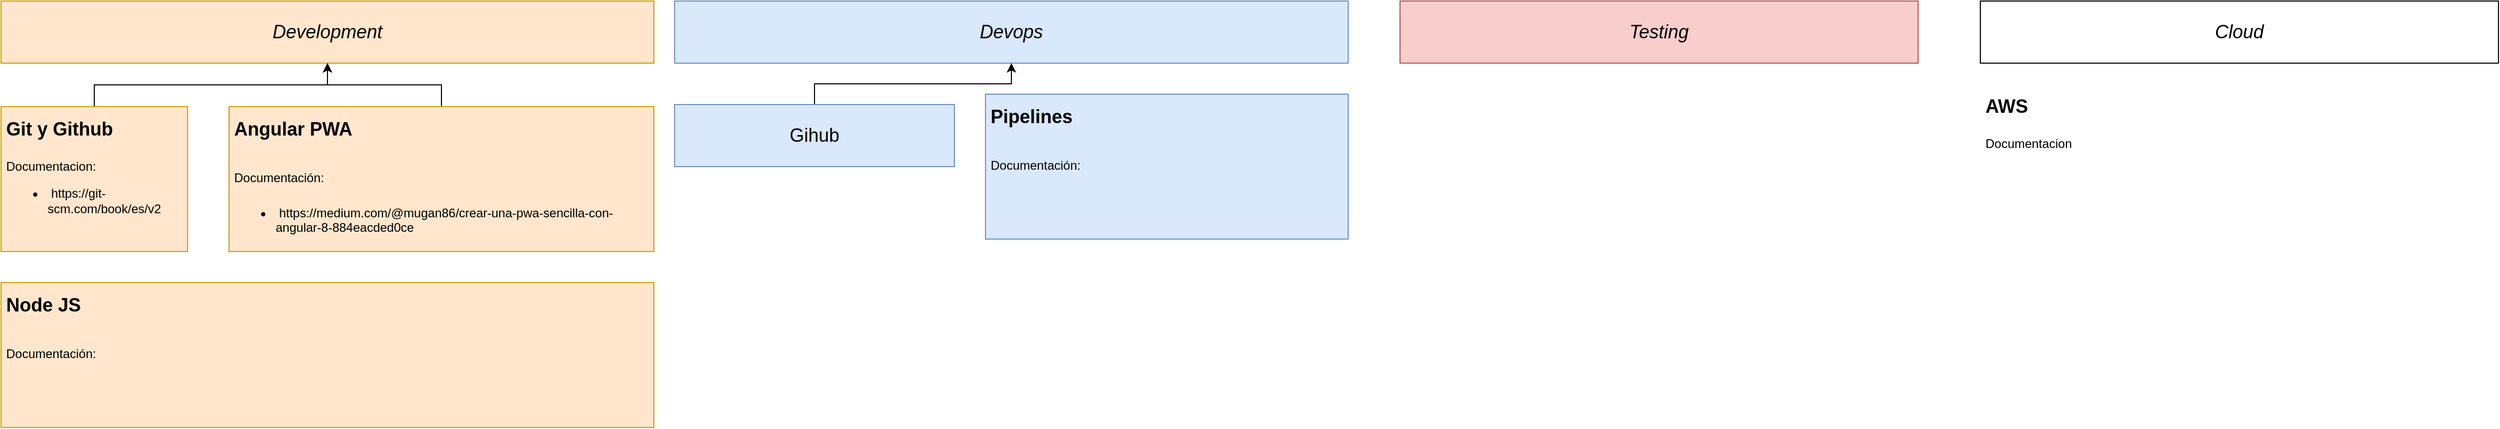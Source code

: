 <mxfile version="14.1.2" type="github" pages="2">
  <diagram id="YmT_-5XXrlfbfX3geV0W" name="Development roadmap">
    <mxGraphModel dx="868" dy="460" grid="1" gridSize="10" guides="1" tooltips="1" connect="1" arrows="1" fold="1" page="1" pageScale="1" pageWidth="2000" pageHeight="2000" math="0" shadow="0">
      <root>
        <mxCell id="0" />
        <mxCell id="1" parent="0" />
        <mxCell id="GxBvIsNK3n5-PWfmjEQZ-1" value="Development" style="rounded=0;whiteSpace=wrap;html=1;fillColor=#ffe6cc;strokeColor=#d79b00;fontSize=18;fontStyle=2" parent="1" vertex="1">
          <mxGeometry x="50" y="70" width="630" height="60" as="geometry" />
        </mxCell>
        <mxCell id="GxBvIsNK3n5-PWfmjEQZ-2" value="Testing" style="rounded=0;whiteSpace=wrap;html=1;fillColor=#f8cecc;strokeColor=#b85450;fontSize=18;fontStyle=2" parent="1" vertex="1">
          <mxGeometry x="1400" y="70" width="500" height="60" as="geometry" />
        </mxCell>
        <mxCell id="GxBvIsNK3n5-PWfmjEQZ-3" value="Devops" style="rounded=0;whiteSpace=wrap;html=1;fillColor=#dae8fc;strokeColor=#6c8ebf;fontSize=18;fontStyle=2" parent="1" vertex="1">
          <mxGeometry x="700" y="70" width="650" height="60" as="geometry" />
        </mxCell>
        <mxCell id="GxBvIsNK3n5-PWfmjEQZ-4" value="Cloud" style="rounded=0;whiteSpace=wrap;html=1;fontSize=18;fontStyle=2" parent="1" vertex="1">
          <mxGeometry x="1960" y="70" width="500" height="60" as="geometry" />
        </mxCell>
        <mxCell id="50Z6vVFojl8kK-PPwzyE-3" value="" style="edgeStyle=orthogonalEdgeStyle;rounded=0;orthogonalLoop=1;jettySize=auto;html=1;" parent="1" source="qvffc2qcnDFIXGGzzOqj-3" target="GxBvIsNK3n5-PWfmjEQZ-1" edge="1">
          <mxGeometry relative="1" as="geometry" />
        </mxCell>
        <mxCell id="qvffc2qcnDFIXGGzzOqj-3" value="&lt;h1&gt;&lt;font style=&quot;font-size: 18px&quot;&gt;Git y Github&lt;/font&gt;&lt;/h1&gt;&lt;p&gt;Documentacion:&lt;/p&gt;&lt;p&gt;&lt;/p&gt;&lt;ul&gt;&lt;li&gt;&amp;nbsp;https://git-scm.com/book/es/v2&lt;/li&gt;&lt;/ul&gt;&lt;p&gt;&lt;/p&gt;" style="text;html=1;strokeColor=#d79b00;fillColor=#ffe6cc;spacing=5;spacingTop=-20;whiteSpace=wrap;overflow=hidden;rounded=0;" parent="1" vertex="1">
          <mxGeometry x="50" y="172" width="180" height="140" as="geometry" />
        </mxCell>
        <mxCell id="50Z6vVFojl8kK-PPwzyE-2" value="" style="edgeStyle=orthogonalEdgeStyle;rounded=0;orthogonalLoop=1;jettySize=auto;html=1;" parent="1" source="qvffc2qcnDFIXGGzzOqj-4" target="GxBvIsNK3n5-PWfmjEQZ-1" edge="1">
          <mxGeometry relative="1" as="geometry" />
        </mxCell>
        <mxCell id="qvffc2qcnDFIXGGzzOqj-4" value="&lt;h1&gt;&lt;span style=&quot;font-size: 18px&quot;&gt;Angular PWA&lt;/span&gt;&lt;/h1&gt;&lt;h1&gt;&lt;span style=&quot;font-size: 12px ; font-weight: normal&quot;&gt;Documentación:&lt;/span&gt;&lt;br&gt;&lt;/h1&gt;&lt;p&gt;&lt;/p&gt;&lt;ul&gt;&lt;li&gt;&amp;nbsp;https://medium.com/@mugan86/crear-una-pwa-sencilla-con-angular-8-884eacded0ce&lt;/li&gt;&lt;/ul&gt;&lt;p&gt;&lt;/p&gt;" style="text;html=1;strokeColor=#d79b00;fillColor=#ffe6cc;spacing=5;spacingTop=-20;whiteSpace=wrap;overflow=hidden;rounded=0;" parent="1" vertex="1">
          <mxGeometry x="270" y="172" width="410" height="140" as="geometry" />
        </mxCell>
        <mxCell id="qvffc2qcnDFIXGGzzOqj-5" value="&lt;h1&gt;&lt;span style=&quot;font-size: 18px&quot;&gt;Node JS&lt;/span&gt;&lt;/h1&gt;&lt;h1&gt;&lt;span style=&quot;font-size: 12px ; font-weight: normal&quot;&gt;Documentación:&lt;/span&gt;&lt;/h1&gt;&lt;p&gt;&lt;/p&gt;" style="text;html=1;strokeColor=#d79b00;fillColor=#ffe6cc;spacing=5;spacingTop=-20;whiteSpace=wrap;overflow=hidden;rounded=0;" parent="1" vertex="1">
          <mxGeometry x="50" y="342" width="630" height="140" as="geometry" />
        </mxCell>
        <mxCell id="50Z6vVFojl8kK-PPwzyE-1" value="" style="edgeStyle=orthogonalEdgeStyle;rounded=0;orthogonalLoop=1;jettySize=auto;html=1;" parent="1" source="qvffc2qcnDFIXGGzzOqj-7" target="GxBvIsNK3n5-PWfmjEQZ-3" edge="1">
          <mxGeometry relative="1" as="geometry" />
        </mxCell>
        <mxCell id="qvffc2qcnDFIXGGzzOqj-7" value="Gihub" style="rounded=0;whiteSpace=wrap;html=1;fontSize=18;fillColor=#dae8fc;strokeColor=#6c8ebf;" parent="1" vertex="1">
          <mxGeometry x="700" y="170" width="270" height="60" as="geometry" />
        </mxCell>
        <mxCell id="qvffc2qcnDFIXGGzzOqj-9" value="&lt;h1&gt;&lt;span style=&quot;font-size: 18px&quot;&gt;Pipelines&lt;/span&gt;&lt;/h1&gt;&lt;h1&gt;&lt;span style=&quot;font-size: 12px ; font-weight: normal&quot;&gt;Documentación:&lt;/span&gt;&lt;/h1&gt;&lt;p&gt;&lt;/p&gt;" style="text;html=1;strokeColor=#6c8ebf;fillColor=#dae8fc;spacing=5;spacingTop=-20;whiteSpace=wrap;overflow=hidden;rounded=0;" parent="1" vertex="1">
          <mxGeometry x="1000" y="160" width="350" height="140" as="geometry" />
        </mxCell>
        <mxCell id="qvffc2qcnDFIXGGzzOqj-11" value="&lt;h1&gt;&lt;font style=&quot;font-size: 18px&quot;&gt;AWS&lt;/font&gt;&lt;/h1&gt;&lt;p&gt;Documentacion&lt;/p&gt;&lt;p&gt;&lt;/p&gt;" style="text;html=1;spacing=5;spacingTop=-20;whiteSpace=wrap;overflow=hidden;rounded=0;" parent="1" vertex="1">
          <mxGeometry x="1960" y="150" width="180" height="140" as="geometry" />
        </mxCell>
      </root>
    </mxGraphModel>
  </diagram>
  <diagram id="mBSHv5Fz7k-0G3hWtxlf" name="Key notes">
    <mxGraphModel dx="1038" dy="548" grid="1" gridSize="10" guides="1" tooltips="1" connect="1" arrows="1" fold="1" page="1" pageScale="1" pageWidth="850" pageHeight="1100" math="0" shadow="0">
      <root>
        <mxCell id="dvMPihn0DReouZ1j8ZHG-0" />
        <mxCell id="dvMPihn0DReouZ1j8ZHG-1" parent="dvMPihn0DReouZ1j8ZHG-0" />
        <mxCell id="ZbU5Fs8OvhLTuVTiGujP-0" value="Repositorios de interes" style="rounded=0;whiteSpace=wrap;html=1;fontSize=18;" vertex="1" parent="dvMPihn0DReouZ1j8ZHG-1">
          <mxGeometry x="50" y="40" width="290" height="60" as="geometry" />
        </mxCell>
        <mxCell id="ZbU5Fs8OvhLTuVTiGujP-4" value="" style="edgeStyle=orthogonalEdgeStyle;rounded=0;orthogonalLoop=1;jettySize=auto;html=1;fontSize=14;" edge="1" parent="dvMPihn0DReouZ1j8ZHG-1" source="ZbU5Fs8OvhLTuVTiGujP-3" target="ZbU5Fs8OvhLTuVTiGujP-0">
          <mxGeometry relative="1" as="geometry" />
        </mxCell>
        <mxCell id="ZbU5Fs8OvhLTuVTiGujP-3" value="&lt;ul&gt;&lt;li&gt;&lt;span style=&quot;font-size: 13px&quot;&gt;https://github.com/dephraiim/awesome-developer-dictionary&lt;/span&gt;&lt;/li&gt;&lt;li&gt;&lt;span style=&quot;font-size: 13px&quot;&gt;https://github.com/commitizen-tools/commitizen&lt;/span&gt;&lt;br&gt;&lt;/li&gt;&lt;li&gt;&lt;span style=&quot;font-size: 13px&quot;&gt;https://github.com/kamranahmedse/developer-roadmap&lt;/span&gt;&lt;br&gt;&lt;/li&gt;&lt;/ul&gt;" style="rounded=0;whiteSpace=wrap;html=1;fontSize=14;" vertex="1" parent="dvMPihn0DReouZ1j8ZHG-1">
          <mxGeometry x="50" y="150" width="420" height="120" as="geometry" />
        </mxCell>
      </root>
    </mxGraphModel>
  </diagram>
</mxfile>
